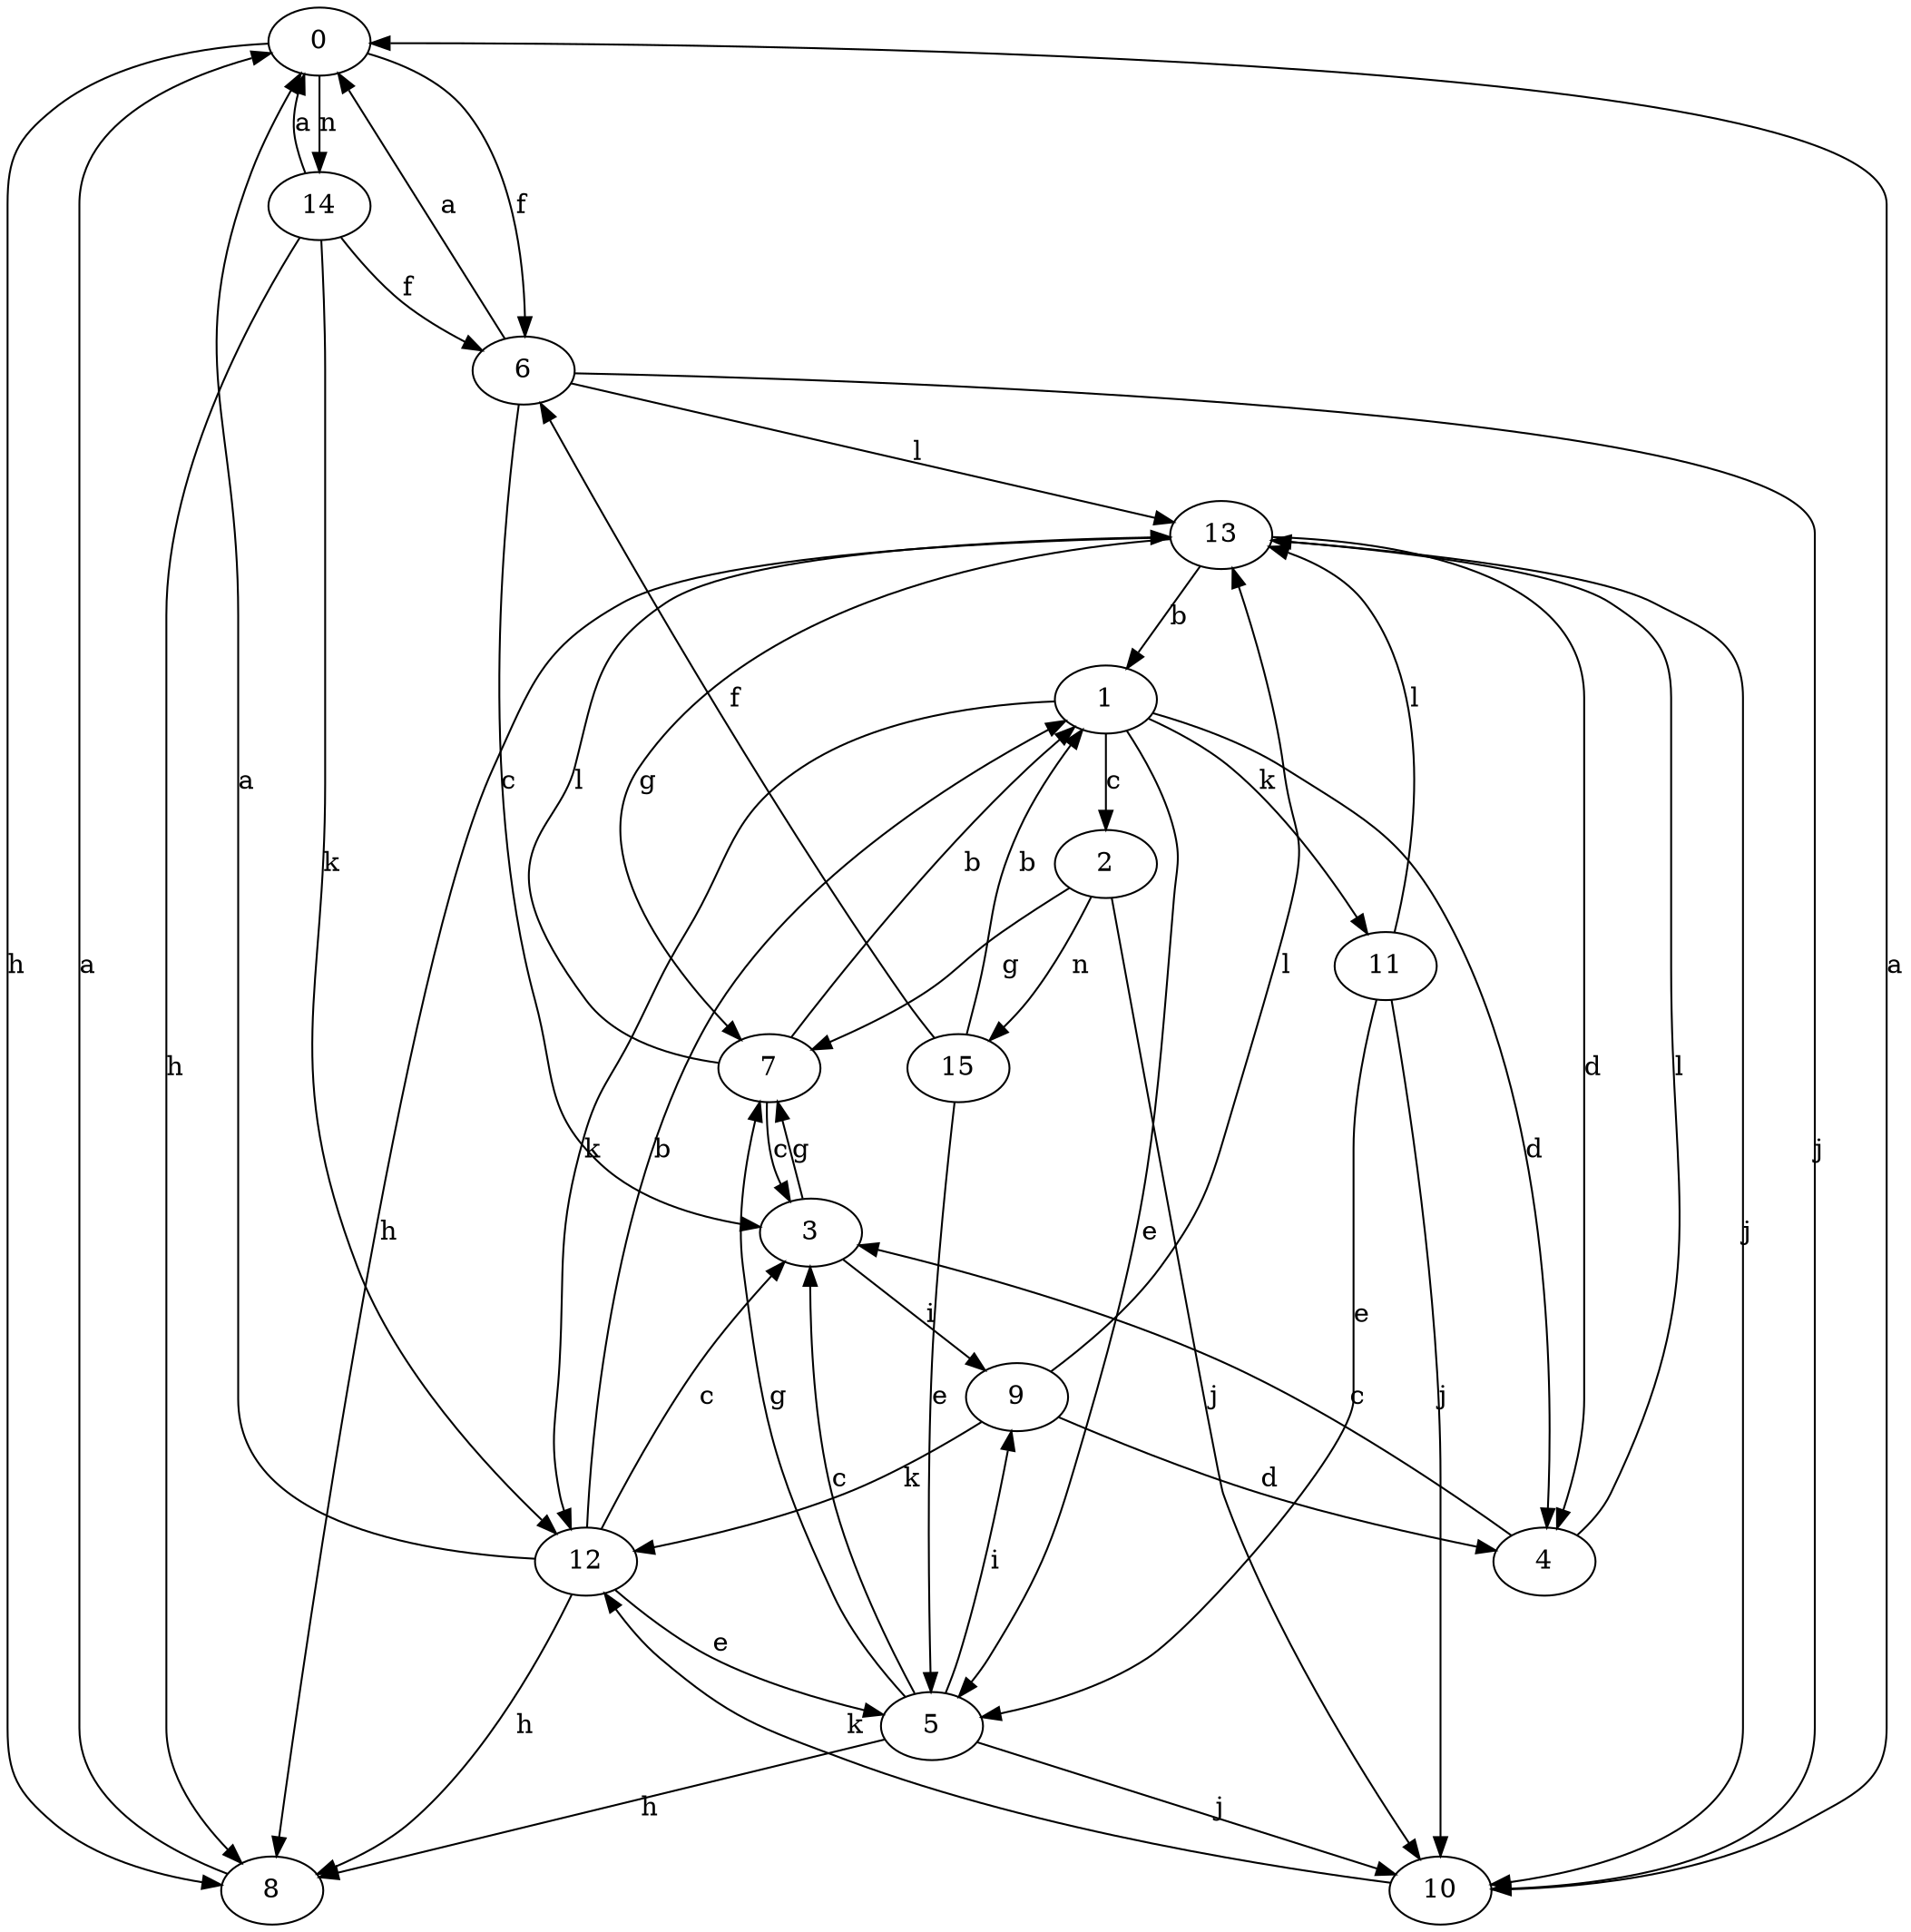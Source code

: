 strict digraph  {
0;
1;
2;
3;
4;
5;
6;
7;
8;
9;
10;
11;
12;
13;
14;
15;
0 -> 6  [label=f];
0 -> 8  [label=h];
0 -> 14  [label=n];
1 -> 2  [label=c];
1 -> 4  [label=d];
1 -> 5  [label=e];
1 -> 11  [label=k];
1 -> 12  [label=k];
2 -> 7  [label=g];
2 -> 10  [label=j];
2 -> 15  [label=n];
3 -> 7  [label=g];
3 -> 9  [label=i];
4 -> 3  [label=c];
4 -> 13  [label=l];
5 -> 3  [label=c];
5 -> 7  [label=g];
5 -> 8  [label=h];
5 -> 9  [label=i];
5 -> 10  [label=j];
6 -> 0  [label=a];
6 -> 3  [label=c];
6 -> 10  [label=j];
6 -> 13  [label=l];
7 -> 1  [label=b];
7 -> 3  [label=c];
7 -> 13  [label=l];
8 -> 0  [label=a];
9 -> 4  [label=d];
9 -> 12  [label=k];
9 -> 13  [label=l];
10 -> 0  [label=a];
10 -> 12  [label=k];
11 -> 5  [label=e];
11 -> 10  [label=j];
11 -> 13  [label=l];
12 -> 0  [label=a];
12 -> 1  [label=b];
12 -> 3  [label=c];
12 -> 5  [label=e];
12 -> 8  [label=h];
13 -> 1  [label=b];
13 -> 4  [label=d];
13 -> 7  [label=g];
13 -> 8  [label=h];
13 -> 10  [label=j];
14 -> 0  [label=a];
14 -> 6  [label=f];
14 -> 8  [label=h];
14 -> 12  [label=k];
15 -> 1  [label=b];
15 -> 5  [label=e];
15 -> 6  [label=f];
}
